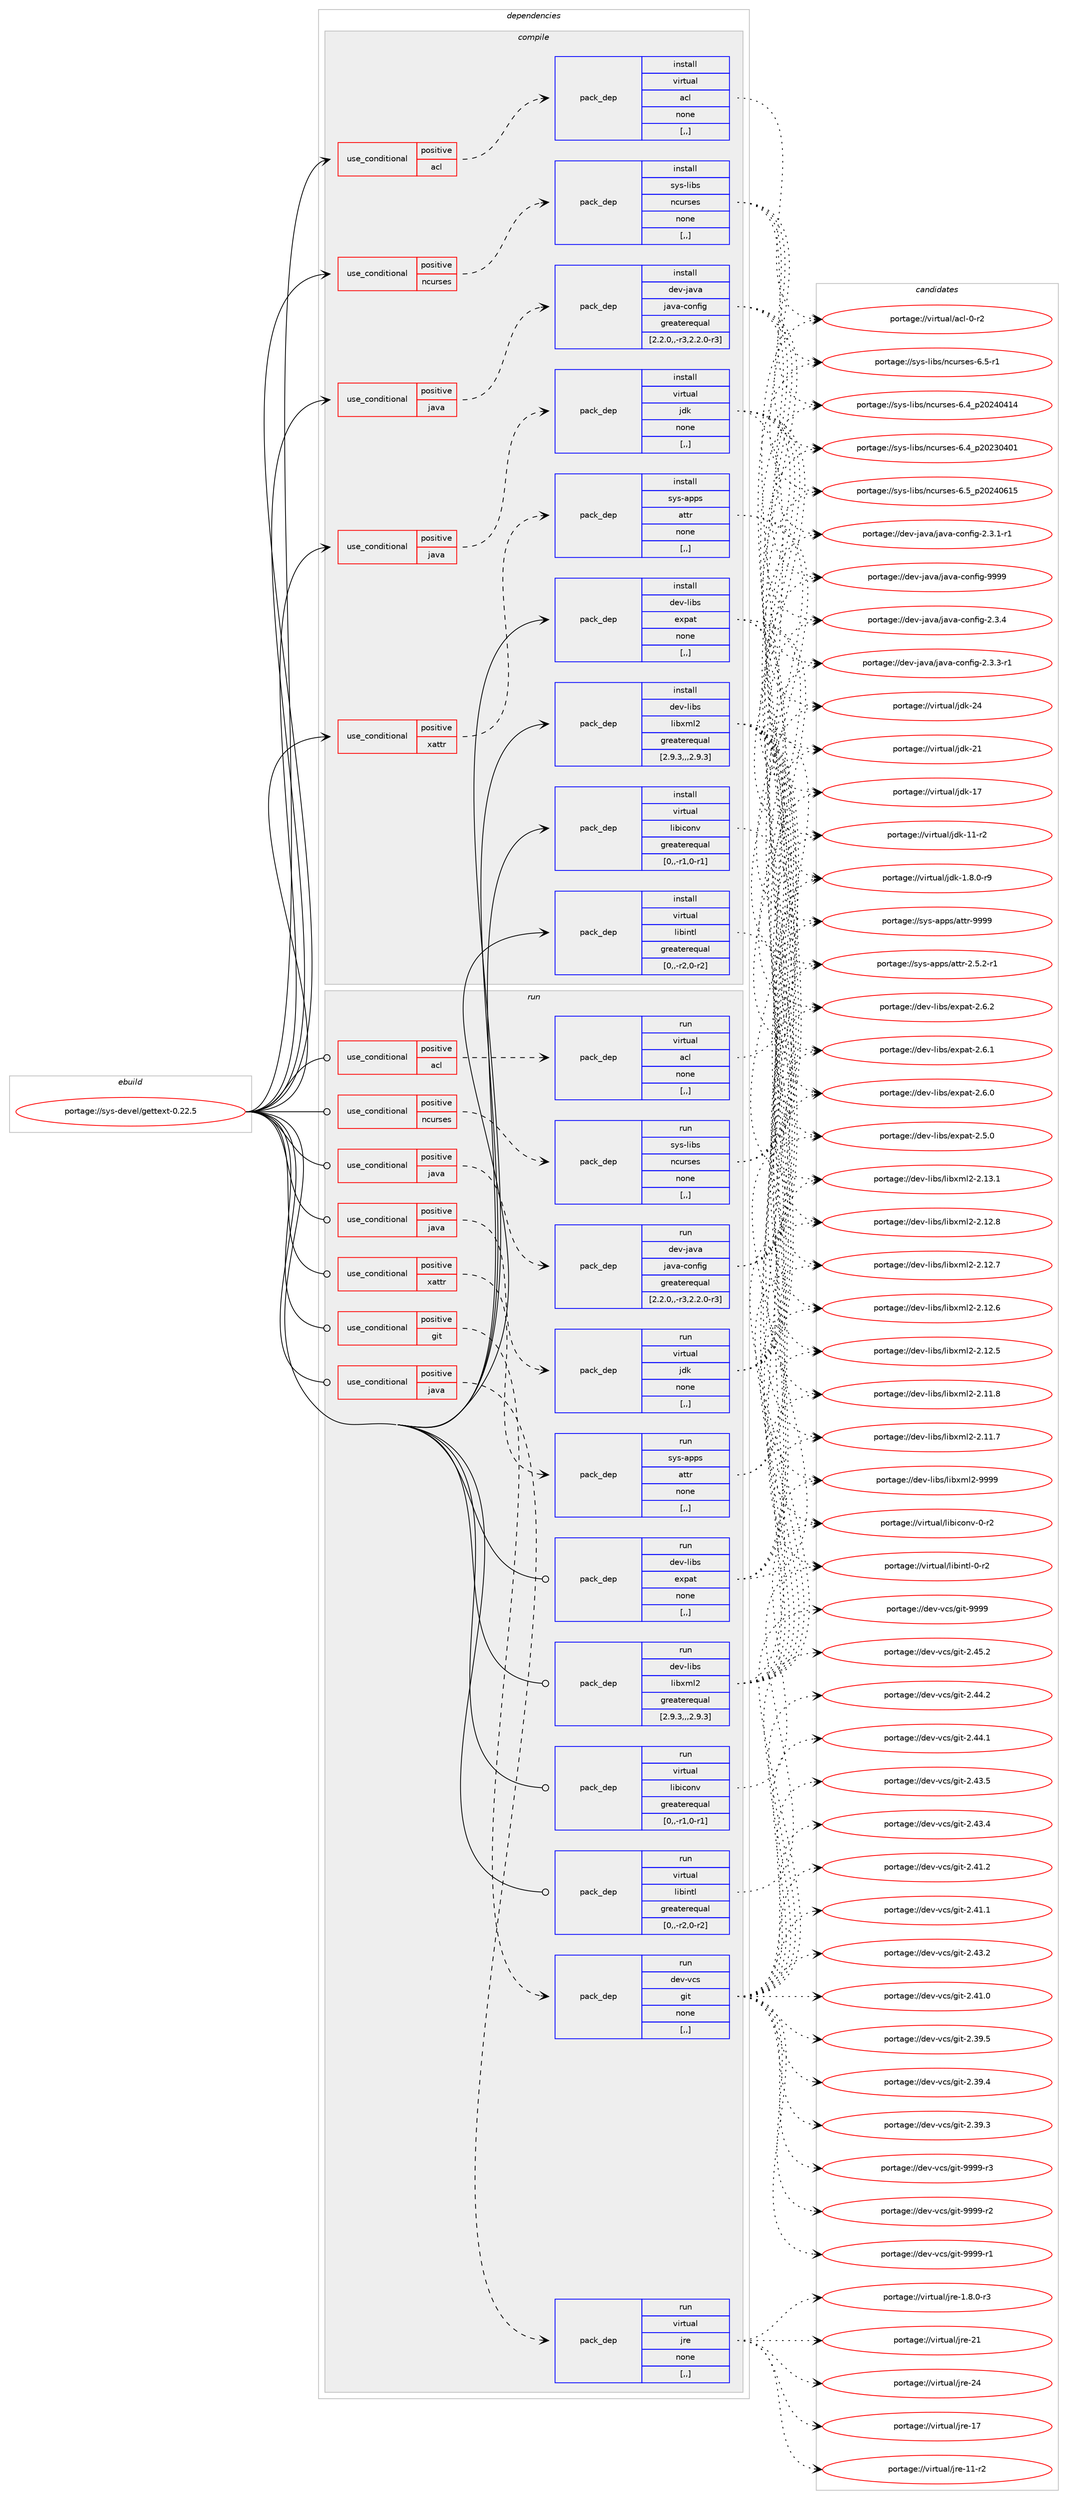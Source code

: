 digraph prolog {

# *************
# Graph options
# *************

newrank=true;
concentrate=true;
compound=true;
graph [rankdir=LR,fontname=Helvetica,fontsize=10,ranksep=1.5];#, ranksep=2.5, nodesep=0.2];
edge  [arrowhead=vee];
node  [fontname=Helvetica,fontsize=10];

# **********
# The ebuild
# **********

subgraph cluster_leftcol {
color=gray;
label=<<i>ebuild</i>>;
id [label="portage://sys-devel/gettext-0.22.5", color=red, width=4, href="../sys-devel/gettext-0.22.5.svg"];
}

# ****************
# The dependencies
# ****************

subgraph cluster_midcol {
color=gray;
label=<<i>dependencies</i>>;
subgraph cluster_compile {
fillcolor="#eeeeee";
style=filled;
label=<<i>compile</i>>;
subgraph cond115504 {
dependency433984 [label=<<TABLE BORDER="0" CELLBORDER="1" CELLSPACING="0" CELLPADDING="4"><TR><TD ROWSPAN="3" CELLPADDING="10">use_conditional</TD></TR><TR><TD>positive</TD></TR><TR><TD>acl</TD></TR></TABLE>>, shape=none, color=red];
subgraph pack315533 {
dependency433985 [label=<<TABLE BORDER="0" CELLBORDER="1" CELLSPACING="0" CELLPADDING="4" WIDTH="220"><TR><TD ROWSPAN="6" CELLPADDING="30">pack_dep</TD></TR><TR><TD WIDTH="110">install</TD></TR><TR><TD>virtual</TD></TR><TR><TD>acl</TD></TR><TR><TD>none</TD></TR><TR><TD>[,,]</TD></TR></TABLE>>, shape=none, color=blue];
}
dependency433984:e -> dependency433985:w [weight=20,style="dashed",arrowhead="vee"];
}
id:e -> dependency433984:w [weight=20,style="solid",arrowhead="vee"];
subgraph cond115505 {
dependency433986 [label=<<TABLE BORDER="0" CELLBORDER="1" CELLSPACING="0" CELLPADDING="4"><TR><TD ROWSPAN="3" CELLPADDING="10">use_conditional</TD></TR><TR><TD>positive</TD></TR><TR><TD>java</TD></TR></TABLE>>, shape=none, color=red];
subgraph pack315534 {
dependency433987 [label=<<TABLE BORDER="0" CELLBORDER="1" CELLSPACING="0" CELLPADDING="4" WIDTH="220"><TR><TD ROWSPAN="6" CELLPADDING="30">pack_dep</TD></TR><TR><TD WIDTH="110">install</TD></TR><TR><TD>dev-java</TD></TR><TR><TD>java-config</TD></TR><TR><TD>greaterequal</TD></TR><TR><TD>[2.2.0,,-r3,2.2.0-r3]</TD></TR></TABLE>>, shape=none, color=blue];
}
dependency433986:e -> dependency433987:w [weight=20,style="dashed",arrowhead="vee"];
}
id:e -> dependency433986:w [weight=20,style="solid",arrowhead="vee"];
subgraph cond115506 {
dependency433988 [label=<<TABLE BORDER="0" CELLBORDER="1" CELLSPACING="0" CELLPADDING="4"><TR><TD ROWSPAN="3" CELLPADDING="10">use_conditional</TD></TR><TR><TD>positive</TD></TR><TR><TD>java</TD></TR></TABLE>>, shape=none, color=red];
subgraph pack315535 {
dependency433989 [label=<<TABLE BORDER="0" CELLBORDER="1" CELLSPACING="0" CELLPADDING="4" WIDTH="220"><TR><TD ROWSPAN="6" CELLPADDING="30">pack_dep</TD></TR><TR><TD WIDTH="110">install</TD></TR><TR><TD>virtual</TD></TR><TR><TD>jdk</TD></TR><TR><TD>none</TD></TR><TR><TD>[,,]</TD></TR></TABLE>>, shape=none, color=blue];
}
dependency433988:e -> dependency433989:w [weight=20,style="dashed",arrowhead="vee"];
}
id:e -> dependency433988:w [weight=20,style="solid",arrowhead="vee"];
subgraph cond115507 {
dependency433990 [label=<<TABLE BORDER="0" CELLBORDER="1" CELLSPACING="0" CELLPADDING="4"><TR><TD ROWSPAN="3" CELLPADDING="10">use_conditional</TD></TR><TR><TD>positive</TD></TR><TR><TD>ncurses</TD></TR></TABLE>>, shape=none, color=red];
subgraph pack315536 {
dependency433991 [label=<<TABLE BORDER="0" CELLBORDER="1" CELLSPACING="0" CELLPADDING="4" WIDTH="220"><TR><TD ROWSPAN="6" CELLPADDING="30">pack_dep</TD></TR><TR><TD WIDTH="110">install</TD></TR><TR><TD>sys-libs</TD></TR><TR><TD>ncurses</TD></TR><TR><TD>none</TD></TR><TR><TD>[,,]</TD></TR></TABLE>>, shape=none, color=blue];
}
dependency433990:e -> dependency433991:w [weight=20,style="dashed",arrowhead="vee"];
}
id:e -> dependency433990:w [weight=20,style="solid",arrowhead="vee"];
subgraph cond115508 {
dependency433992 [label=<<TABLE BORDER="0" CELLBORDER="1" CELLSPACING="0" CELLPADDING="4"><TR><TD ROWSPAN="3" CELLPADDING="10">use_conditional</TD></TR><TR><TD>positive</TD></TR><TR><TD>xattr</TD></TR></TABLE>>, shape=none, color=red];
subgraph pack315537 {
dependency433993 [label=<<TABLE BORDER="0" CELLBORDER="1" CELLSPACING="0" CELLPADDING="4" WIDTH="220"><TR><TD ROWSPAN="6" CELLPADDING="30">pack_dep</TD></TR><TR><TD WIDTH="110">install</TD></TR><TR><TD>sys-apps</TD></TR><TR><TD>attr</TD></TR><TR><TD>none</TD></TR><TR><TD>[,,]</TD></TR></TABLE>>, shape=none, color=blue];
}
dependency433992:e -> dependency433993:w [weight=20,style="dashed",arrowhead="vee"];
}
id:e -> dependency433992:w [weight=20,style="solid",arrowhead="vee"];
subgraph pack315538 {
dependency433994 [label=<<TABLE BORDER="0" CELLBORDER="1" CELLSPACING="0" CELLPADDING="4" WIDTH="220"><TR><TD ROWSPAN="6" CELLPADDING="30">pack_dep</TD></TR><TR><TD WIDTH="110">install</TD></TR><TR><TD>dev-libs</TD></TR><TR><TD>expat</TD></TR><TR><TD>none</TD></TR><TR><TD>[,,]</TD></TR></TABLE>>, shape=none, color=blue];
}
id:e -> dependency433994:w [weight=20,style="solid",arrowhead="vee"];
subgraph pack315539 {
dependency433995 [label=<<TABLE BORDER="0" CELLBORDER="1" CELLSPACING="0" CELLPADDING="4" WIDTH="220"><TR><TD ROWSPAN="6" CELLPADDING="30">pack_dep</TD></TR><TR><TD WIDTH="110">install</TD></TR><TR><TD>dev-libs</TD></TR><TR><TD>libxml2</TD></TR><TR><TD>greaterequal</TD></TR><TR><TD>[2.9.3,,,2.9.3]</TD></TR></TABLE>>, shape=none, color=blue];
}
id:e -> dependency433995:w [weight=20,style="solid",arrowhead="vee"];
subgraph pack315540 {
dependency433996 [label=<<TABLE BORDER="0" CELLBORDER="1" CELLSPACING="0" CELLPADDING="4" WIDTH="220"><TR><TD ROWSPAN="6" CELLPADDING="30">pack_dep</TD></TR><TR><TD WIDTH="110">install</TD></TR><TR><TD>virtual</TD></TR><TR><TD>libiconv</TD></TR><TR><TD>greaterequal</TD></TR><TR><TD>[0,,-r1,0-r1]</TD></TR></TABLE>>, shape=none, color=blue];
}
id:e -> dependency433996:w [weight=20,style="solid",arrowhead="vee"];
subgraph pack315541 {
dependency433997 [label=<<TABLE BORDER="0" CELLBORDER="1" CELLSPACING="0" CELLPADDING="4" WIDTH="220"><TR><TD ROWSPAN="6" CELLPADDING="30">pack_dep</TD></TR><TR><TD WIDTH="110">install</TD></TR><TR><TD>virtual</TD></TR><TR><TD>libintl</TD></TR><TR><TD>greaterequal</TD></TR><TR><TD>[0,,-r2,0-r2]</TD></TR></TABLE>>, shape=none, color=blue];
}
id:e -> dependency433997:w [weight=20,style="solid",arrowhead="vee"];
}
subgraph cluster_compileandrun {
fillcolor="#eeeeee";
style=filled;
label=<<i>compile and run</i>>;
}
subgraph cluster_run {
fillcolor="#eeeeee";
style=filled;
label=<<i>run</i>>;
subgraph cond115509 {
dependency433998 [label=<<TABLE BORDER="0" CELLBORDER="1" CELLSPACING="0" CELLPADDING="4"><TR><TD ROWSPAN="3" CELLPADDING="10">use_conditional</TD></TR><TR><TD>positive</TD></TR><TR><TD>acl</TD></TR></TABLE>>, shape=none, color=red];
subgraph pack315542 {
dependency433999 [label=<<TABLE BORDER="0" CELLBORDER="1" CELLSPACING="0" CELLPADDING="4" WIDTH="220"><TR><TD ROWSPAN="6" CELLPADDING="30">pack_dep</TD></TR><TR><TD WIDTH="110">run</TD></TR><TR><TD>virtual</TD></TR><TR><TD>acl</TD></TR><TR><TD>none</TD></TR><TR><TD>[,,]</TD></TR></TABLE>>, shape=none, color=blue];
}
dependency433998:e -> dependency433999:w [weight=20,style="dashed",arrowhead="vee"];
}
id:e -> dependency433998:w [weight=20,style="solid",arrowhead="odot"];
subgraph cond115510 {
dependency434000 [label=<<TABLE BORDER="0" CELLBORDER="1" CELLSPACING="0" CELLPADDING="4"><TR><TD ROWSPAN="3" CELLPADDING="10">use_conditional</TD></TR><TR><TD>positive</TD></TR><TR><TD>git</TD></TR></TABLE>>, shape=none, color=red];
subgraph pack315543 {
dependency434001 [label=<<TABLE BORDER="0" CELLBORDER="1" CELLSPACING="0" CELLPADDING="4" WIDTH="220"><TR><TD ROWSPAN="6" CELLPADDING="30">pack_dep</TD></TR><TR><TD WIDTH="110">run</TD></TR><TR><TD>dev-vcs</TD></TR><TR><TD>git</TD></TR><TR><TD>none</TD></TR><TR><TD>[,,]</TD></TR></TABLE>>, shape=none, color=blue];
}
dependency434000:e -> dependency434001:w [weight=20,style="dashed",arrowhead="vee"];
}
id:e -> dependency434000:w [weight=20,style="solid",arrowhead="odot"];
subgraph cond115511 {
dependency434002 [label=<<TABLE BORDER="0" CELLBORDER="1" CELLSPACING="0" CELLPADDING="4"><TR><TD ROWSPAN="3" CELLPADDING="10">use_conditional</TD></TR><TR><TD>positive</TD></TR><TR><TD>java</TD></TR></TABLE>>, shape=none, color=red];
subgraph pack315544 {
dependency434003 [label=<<TABLE BORDER="0" CELLBORDER="1" CELLSPACING="0" CELLPADDING="4" WIDTH="220"><TR><TD ROWSPAN="6" CELLPADDING="30">pack_dep</TD></TR><TR><TD WIDTH="110">run</TD></TR><TR><TD>dev-java</TD></TR><TR><TD>java-config</TD></TR><TR><TD>greaterequal</TD></TR><TR><TD>[2.2.0,,-r3,2.2.0-r3]</TD></TR></TABLE>>, shape=none, color=blue];
}
dependency434002:e -> dependency434003:w [weight=20,style="dashed",arrowhead="vee"];
}
id:e -> dependency434002:w [weight=20,style="solid",arrowhead="odot"];
subgraph cond115512 {
dependency434004 [label=<<TABLE BORDER="0" CELLBORDER="1" CELLSPACING="0" CELLPADDING="4"><TR><TD ROWSPAN="3" CELLPADDING="10">use_conditional</TD></TR><TR><TD>positive</TD></TR><TR><TD>java</TD></TR></TABLE>>, shape=none, color=red];
subgraph pack315545 {
dependency434005 [label=<<TABLE BORDER="0" CELLBORDER="1" CELLSPACING="0" CELLPADDING="4" WIDTH="220"><TR><TD ROWSPAN="6" CELLPADDING="30">pack_dep</TD></TR><TR><TD WIDTH="110">run</TD></TR><TR><TD>virtual</TD></TR><TR><TD>jdk</TD></TR><TR><TD>none</TD></TR><TR><TD>[,,]</TD></TR></TABLE>>, shape=none, color=blue];
}
dependency434004:e -> dependency434005:w [weight=20,style="dashed",arrowhead="vee"];
}
id:e -> dependency434004:w [weight=20,style="solid",arrowhead="odot"];
subgraph cond115513 {
dependency434006 [label=<<TABLE BORDER="0" CELLBORDER="1" CELLSPACING="0" CELLPADDING="4"><TR><TD ROWSPAN="3" CELLPADDING="10">use_conditional</TD></TR><TR><TD>positive</TD></TR><TR><TD>java</TD></TR></TABLE>>, shape=none, color=red];
subgraph pack315546 {
dependency434007 [label=<<TABLE BORDER="0" CELLBORDER="1" CELLSPACING="0" CELLPADDING="4" WIDTH="220"><TR><TD ROWSPAN="6" CELLPADDING="30">pack_dep</TD></TR><TR><TD WIDTH="110">run</TD></TR><TR><TD>virtual</TD></TR><TR><TD>jre</TD></TR><TR><TD>none</TD></TR><TR><TD>[,,]</TD></TR></TABLE>>, shape=none, color=blue];
}
dependency434006:e -> dependency434007:w [weight=20,style="dashed",arrowhead="vee"];
}
id:e -> dependency434006:w [weight=20,style="solid",arrowhead="odot"];
subgraph cond115514 {
dependency434008 [label=<<TABLE BORDER="0" CELLBORDER="1" CELLSPACING="0" CELLPADDING="4"><TR><TD ROWSPAN="3" CELLPADDING="10">use_conditional</TD></TR><TR><TD>positive</TD></TR><TR><TD>ncurses</TD></TR></TABLE>>, shape=none, color=red];
subgraph pack315547 {
dependency434009 [label=<<TABLE BORDER="0" CELLBORDER="1" CELLSPACING="0" CELLPADDING="4" WIDTH="220"><TR><TD ROWSPAN="6" CELLPADDING="30">pack_dep</TD></TR><TR><TD WIDTH="110">run</TD></TR><TR><TD>sys-libs</TD></TR><TR><TD>ncurses</TD></TR><TR><TD>none</TD></TR><TR><TD>[,,]</TD></TR></TABLE>>, shape=none, color=blue];
}
dependency434008:e -> dependency434009:w [weight=20,style="dashed",arrowhead="vee"];
}
id:e -> dependency434008:w [weight=20,style="solid",arrowhead="odot"];
subgraph cond115515 {
dependency434010 [label=<<TABLE BORDER="0" CELLBORDER="1" CELLSPACING="0" CELLPADDING="4"><TR><TD ROWSPAN="3" CELLPADDING="10">use_conditional</TD></TR><TR><TD>positive</TD></TR><TR><TD>xattr</TD></TR></TABLE>>, shape=none, color=red];
subgraph pack315548 {
dependency434011 [label=<<TABLE BORDER="0" CELLBORDER="1" CELLSPACING="0" CELLPADDING="4" WIDTH="220"><TR><TD ROWSPAN="6" CELLPADDING="30">pack_dep</TD></TR><TR><TD WIDTH="110">run</TD></TR><TR><TD>sys-apps</TD></TR><TR><TD>attr</TD></TR><TR><TD>none</TD></TR><TR><TD>[,,]</TD></TR></TABLE>>, shape=none, color=blue];
}
dependency434010:e -> dependency434011:w [weight=20,style="dashed",arrowhead="vee"];
}
id:e -> dependency434010:w [weight=20,style="solid",arrowhead="odot"];
subgraph pack315549 {
dependency434012 [label=<<TABLE BORDER="0" CELLBORDER="1" CELLSPACING="0" CELLPADDING="4" WIDTH="220"><TR><TD ROWSPAN="6" CELLPADDING="30">pack_dep</TD></TR><TR><TD WIDTH="110">run</TD></TR><TR><TD>dev-libs</TD></TR><TR><TD>expat</TD></TR><TR><TD>none</TD></TR><TR><TD>[,,]</TD></TR></TABLE>>, shape=none, color=blue];
}
id:e -> dependency434012:w [weight=20,style="solid",arrowhead="odot"];
subgraph pack315550 {
dependency434013 [label=<<TABLE BORDER="0" CELLBORDER="1" CELLSPACING="0" CELLPADDING="4" WIDTH="220"><TR><TD ROWSPAN="6" CELLPADDING="30">pack_dep</TD></TR><TR><TD WIDTH="110">run</TD></TR><TR><TD>dev-libs</TD></TR><TR><TD>libxml2</TD></TR><TR><TD>greaterequal</TD></TR><TR><TD>[2.9.3,,,2.9.3]</TD></TR></TABLE>>, shape=none, color=blue];
}
id:e -> dependency434013:w [weight=20,style="solid",arrowhead="odot"];
subgraph pack315551 {
dependency434014 [label=<<TABLE BORDER="0" CELLBORDER="1" CELLSPACING="0" CELLPADDING="4" WIDTH="220"><TR><TD ROWSPAN="6" CELLPADDING="30">pack_dep</TD></TR><TR><TD WIDTH="110">run</TD></TR><TR><TD>virtual</TD></TR><TR><TD>libiconv</TD></TR><TR><TD>greaterequal</TD></TR><TR><TD>[0,,-r1,0-r1]</TD></TR></TABLE>>, shape=none, color=blue];
}
id:e -> dependency434014:w [weight=20,style="solid",arrowhead="odot"];
subgraph pack315552 {
dependency434015 [label=<<TABLE BORDER="0" CELLBORDER="1" CELLSPACING="0" CELLPADDING="4" WIDTH="220"><TR><TD ROWSPAN="6" CELLPADDING="30">pack_dep</TD></TR><TR><TD WIDTH="110">run</TD></TR><TR><TD>virtual</TD></TR><TR><TD>libintl</TD></TR><TR><TD>greaterequal</TD></TR><TR><TD>[0,,-r2,0-r2]</TD></TR></TABLE>>, shape=none, color=blue];
}
id:e -> dependency434015:w [weight=20,style="solid",arrowhead="odot"];
}
}

# **************
# The candidates
# **************

subgraph cluster_choices {
rank=same;
color=gray;
label=<<i>candidates</i>>;

subgraph choice315533 {
color=black;
nodesep=1;
choice1181051141161179710847979910845484511450 [label="portage://virtual/acl-0-r2", color=red, width=4,href="../virtual/acl-0-r2.svg"];
dependency433985:e -> choice1181051141161179710847979910845484511450:w [style=dotted,weight="100"];
}
subgraph choice315534 {
color=black;
nodesep=1;
choice10010111845106971189747106971189745991111101021051034557575757 [label="portage://dev-java/java-config-9999", color=red, width=4,href="../dev-java/java-config-9999.svg"];
choice1001011184510697118974710697118974599111110102105103455046514652 [label="portage://dev-java/java-config-2.3.4", color=red, width=4,href="../dev-java/java-config-2.3.4.svg"];
choice10010111845106971189747106971189745991111101021051034550465146514511449 [label="portage://dev-java/java-config-2.3.3-r1", color=red, width=4,href="../dev-java/java-config-2.3.3-r1.svg"];
choice10010111845106971189747106971189745991111101021051034550465146494511449 [label="portage://dev-java/java-config-2.3.1-r1", color=red, width=4,href="../dev-java/java-config-2.3.1-r1.svg"];
dependency433987:e -> choice10010111845106971189747106971189745991111101021051034557575757:w [style=dotted,weight="100"];
dependency433987:e -> choice1001011184510697118974710697118974599111110102105103455046514652:w [style=dotted,weight="100"];
dependency433987:e -> choice10010111845106971189747106971189745991111101021051034550465146514511449:w [style=dotted,weight="100"];
dependency433987:e -> choice10010111845106971189747106971189745991111101021051034550465146494511449:w [style=dotted,weight="100"];
}
subgraph choice315535 {
color=black;
nodesep=1;
choice1181051141161179710847106100107455052 [label="portage://virtual/jdk-24", color=red, width=4,href="../virtual/jdk-24.svg"];
choice1181051141161179710847106100107455049 [label="portage://virtual/jdk-21", color=red, width=4,href="../virtual/jdk-21.svg"];
choice1181051141161179710847106100107454955 [label="portage://virtual/jdk-17", color=red, width=4,href="../virtual/jdk-17.svg"];
choice11810511411611797108471061001074549494511450 [label="portage://virtual/jdk-11-r2", color=red, width=4,href="../virtual/jdk-11-r2.svg"];
choice11810511411611797108471061001074549465646484511457 [label="portage://virtual/jdk-1.8.0-r9", color=red, width=4,href="../virtual/jdk-1.8.0-r9.svg"];
dependency433989:e -> choice1181051141161179710847106100107455052:w [style=dotted,weight="100"];
dependency433989:e -> choice1181051141161179710847106100107455049:w [style=dotted,weight="100"];
dependency433989:e -> choice1181051141161179710847106100107454955:w [style=dotted,weight="100"];
dependency433989:e -> choice11810511411611797108471061001074549494511450:w [style=dotted,weight="100"];
dependency433989:e -> choice11810511411611797108471061001074549465646484511457:w [style=dotted,weight="100"];
}
subgraph choice315536 {
color=black;
nodesep=1;
choice1151211154510810598115471109911711411510111545544653951125048505248544953 [label="portage://sys-libs/ncurses-6.5_p20240615", color=red, width=4,href="../sys-libs/ncurses-6.5_p20240615.svg"];
choice11512111545108105981154711099117114115101115455446534511449 [label="portage://sys-libs/ncurses-6.5-r1", color=red, width=4,href="../sys-libs/ncurses-6.5-r1.svg"];
choice1151211154510810598115471109911711411510111545544652951125048505248524952 [label="portage://sys-libs/ncurses-6.4_p20240414", color=red, width=4,href="../sys-libs/ncurses-6.4_p20240414.svg"];
choice1151211154510810598115471109911711411510111545544652951125048505148524849 [label="portage://sys-libs/ncurses-6.4_p20230401", color=red, width=4,href="../sys-libs/ncurses-6.4_p20230401.svg"];
dependency433991:e -> choice1151211154510810598115471109911711411510111545544653951125048505248544953:w [style=dotted,weight="100"];
dependency433991:e -> choice11512111545108105981154711099117114115101115455446534511449:w [style=dotted,weight="100"];
dependency433991:e -> choice1151211154510810598115471109911711411510111545544652951125048505248524952:w [style=dotted,weight="100"];
dependency433991:e -> choice1151211154510810598115471109911711411510111545544652951125048505148524849:w [style=dotted,weight="100"];
}
subgraph choice315537 {
color=black;
nodesep=1;
choice115121115459711211211547971161161144557575757 [label="portage://sys-apps/attr-9999", color=red, width=4,href="../sys-apps/attr-9999.svg"];
choice115121115459711211211547971161161144550465346504511449 [label="portage://sys-apps/attr-2.5.2-r1", color=red, width=4,href="../sys-apps/attr-2.5.2-r1.svg"];
dependency433993:e -> choice115121115459711211211547971161161144557575757:w [style=dotted,weight="100"];
dependency433993:e -> choice115121115459711211211547971161161144550465346504511449:w [style=dotted,weight="100"];
}
subgraph choice315538 {
color=black;
nodesep=1;
choice10010111845108105981154710112011297116455046544650 [label="portage://dev-libs/expat-2.6.2", color=red, width=4,href="../dev-libs/expat-2.6.2.svg"];
choice10010111845108105981154710112011297116455046544649 [label="portage://dev-libs/expat-2.6.1", color=red, width=4,href="../dev-libs/expat-2.6.1.svg"];
choice10010111845108105981154710112011297116455046544648 [label="portage://dev-libs/expat-2.6.0", color=red, width=4,href="../dev-libs/expat-2.6.0.svg"];
choice10010111845108105981154710112011297116455046534648 [label="portage://dev-libs/expat-2.5.0", color=red, width=4,href="../dev-libs/expat-2.5.0.svg"];
dependency433994:e -> choice10010111845108105981154710112011297116455046544650:w [style=dotted,weight="100"];
dependency433994:e -> choice10010111845108105981154710112011297116455046544649:w [style=dotted,weight="100"];
dependency433994:e -> choice10010111845108105981154710112011297116455046544648:w [style=dotted,weight="100"];
dependency433994:e -> choice10010111845108105981154710112011297116455046534648:w [style=dotted,weight="100"];
}
subgraph choice315539 {
color=black;
nodesep=1;
choice10010111845108105981154710810598120109108504557575757 [label="portage://dev-libs/libxml2-9999", color=red, width=4,href="../dev-libs/libxml2-9999.svg"];
choice100101118451081059811547108105981201091085045504649514649 [label="portage://dev-libs/libxml2-2.13.1", color=red, width=4,href="../dev-libs/libxml2-2.13.1.svg"];
choice100101118451081059811547108105981201091085045504649504656 [label="portage://dev-libs/libxml2-2.12.8", color=red, width=4,href="../dev-libs/libxml2-2.12.8.svg"];
choice100101118451081059811547108105981201091085045504649504655 [label="portage://dev-libs/libxml2-2.12.7", color=red, width=4,href="../dev-libs/libxml2-2.12.7.svg"];
choice100101118451081059811547108105981201091085045504649504654 [label="portage://dev-libs/libxml2-2.12.6", color=red, width=4,href="../dev-libs/libxml2-2.12.6.svg"];
choice100101118451081059811547108105981201091085045504649504653 [label="portage://dev-libs/libxml2-2.12.5", color=red, width=4,href="../dev-libs/libxml2-2.12.5.svg"];
choice100101118451081059811547108105981201091085045504649494656 [label="portage://dev-libs/libxml2-2.11.8", color=red, width=4,href="../dev-libs/libxml2-2.11.8.svg"];
choice100101118451081059811547108105981201091085045504649494655 [label="portage://dev-libs/libxml2-2.11.7", color=red, width=4,href="../dev-libs/libxml2-2.11.7.svg"];
dependency433995:e -> choice10010111845108105981154710810598120109108504557575757:w [style=dotted,weight="100"];
dependency433995:e -> choice100101118451081059811547108105981201091085045504649514649:w [style=dotted,weight="100"];
dependency433995:e -> choice100101118451081059811547108105981201091085045504649504656:w [style=dotted,weight="100"];
dependency433995:e -> choice100101118451081059811547108105981201091085045504649504655:w [style=dotted,weight="100"];
dependency433995:e -> choice100101118451081059811547108105981201091085045504649504654:w [style=dotted,weight="100"];
dependency433995:e -> choice100101118451081059811547108105981201091085045504649504653:w [style=dotted,weight="100"];
dependency433995:e -> choice100101118451081059811547108105981201091085045504649494656:w [style=dotted,weight="100"];
dependency433995:e -> choice100101118451081059811547108105981201091085045504649494655:w [style=dotted,weight="100"];
}
subgraph choice315540 {
color=black;
nodesep=1;
choice1181051141161179710847108105981059911111011845484511450 [label="portage://virtual/libiconv-0-r2", color=red, width=4,href="../virtual/libiconv-0-r2.svg"];
dependency433996:e -> choice1181051141161179710847108105981059911111011845484511450:w [style=dotted,weight="100"];
}
subgraph choice315541 {
color=black;
nodesep=1;
choice11810511411611797108471081059810511011610845484511450 [label="portage://virtual/libintl-0-r2", color=red, width=4,href="../virtual/libintl-0-r2.svg"];
dependency433997:e -> choice11810511411611797108471081059810511011610845484511450:w [style=dotted,weight="100"];
}
subgraph choice315542 {
color=black;
nodesep=1;
choice1181051141161179710847979910845484511450 [label="portage://virtual/acl-0-r2", color=red, width=4,href="../virtual/acl-0-r2.svg"];
dependency433999:e -> choice1181051141161179710847979910845484511450:w [style=dotted,weight="100"];
}
subgraph choice315543 {
color=black;
nodesep=1;
choice10010111845118991154710310511645575757574511451 [label="portage://dev-vcs/git-9999-r3", color=red, width=4,href="../dev-vcs/git-9999-r3.svg"];
choice10010111845118991154710310511645575757574511450 [label="portage://dev-vcs/git-9999-r2", color=red, width=4,href="../dev-vcs/git-9999-r2.svg"];
choice10010111845118991154710310511645575757574511449 [label="portage://dev-vcs/git-9999-r1", color=red, width=4,href="../dev-vcs/git-9999-r1.svg"];
choice1001011184511899115471031051164557575757 [label="portage://dev-vcs/git-9999", color=red, width=4,href="../dev-vcs/git-9999.svg"];
choice10010111845118991154710310511645504652534650 [label="portage://dev-vcs/git-2.45.2", color=red, width=4,href="../dev-vcs/git-2.45.2.svg"];
choice10010111845118991154710310511645504652524650 [label="portage://dev-vcs/git-2.44.2", color=red, width=4,href="../dev-vcs/git-2.44.2.svg"];
choice10010111845118991154710310511645504652524649 [label="portage://dev-vcs/git-2.44.1", color=red, width=4,href="../dev-vcs/git-2.44.1.svg"];
choice10010111845118991154710310511645504652514653 [label="portage://dev-vcs/git-2.43.5", color=red, width=4,href="../dev-vcs/git-2.43.5.svg"];
choice10010111845118991154710310511645504652514652 [label="portage://dev-vcs/git-2.43.4", color=red, width=4,href="../dev-vcs/git-2.43.4.svg"];
choice10010111845118991154710310511645504652514650 [label="portage://dev-vcs/git-2.43.2", color=red, width=4,href="../dev-vcs/git-2.43.2.svg"];
choice10010111845118991154710310511645504652494650 [label="portage://dev-vcs/git-2.41.2", color=red, width=4,href="../dev-vcs/git-2.41.2.svg"];
choice10010111845118991154710310511645504652494649 [label="portage://dev-vcs/git-2.41.1", color=red, width=4,href="../dev-vcs/git-2.41.1.svg"];
choice10010111845118991154710310511645504652494648 [label="portage://dev-vcs/git-2.41.0", color=red, width=4,href="../dev-vcs/git-2.41.0.svg"];
choice10010111845118991154710310511645504651574653 [label="portage://dev-vcs/git-2.39.5", color=red, width=4,href="../dev-vcs/git-2.39.5.svg"];
choice10010111845118991154710310511645504651574652 [label="portage://dev-vcs/git-2.39.4", color=red, width=4,href="../dev-vcs/git-2.39.4.svg"];
choice10010111845118991154710310511645504651574651 [label="portage://dev-vcs/git-2.39.3", color=red, width=4,href="../dev-vcs/git-2.39.3.svg"];
dependency434001:e -> choice10010111845118991154710310511645575757574511451:w [style=dotted,weight="100"];
dependency434001:e -> choice10010111845118991154710310511645575757574511450:w [style=dotted,weight="100"];
dependency434001:e -> choice10010111845118991154710310511645575757574511449:w [style=dotted,weight="100"];
dependency434001:e -> choice1001011184511899115471031051164557575757:w [style=dotted,weight="100"];
dependency434001:e -> choice10010111845118991154710310511645504652534650:w [style=dotted,weight="100"];
dependency434001:e -> choice10010111845118991154710310511645504652524650:w [style=dotted,weight="100"];
dependency434001:e -> choice10010111845118991154710310511645504652524649:w [style=dotted,weight="100"];
dependency434001:e -> choice10010111845118991154710310511645504652514653:w [style=dotted,weight="100"];
dependency434001:e -> choice10010111845118991154710310511645504652514652:w [style=dotted,weight="100"];
dependency434001:e -> choice10010111845118991154710310511645504652514650:w [style=dotted,weight="100"];
dependency434001:e -> choice10010111845118991154710310511645504652494650:w [style=dotted,weight="100"];
dependency434001:e -> choice10010111845118991154710310511645504652494649:w [style=dotted,weight="100"];
dependency434001:e -> choice10010111845118991154710310511645504652494648:w [style=dotted,weight="100"];
dependency434001:e -> choice10010111845118991154710310511645504651574653:w [style=dotted,weight="100"];
dependency434001:e -> choice10010111845118991154710310511645504651574652:w [style=dotted,weight="100"];
dependency434001:e -> choice10010111845118991154710310511645504651574651:w [style=dotted,weight="100"];
}
subgraph choice315544 {
color=black;
nodesep=1;
choice10010111845106971189747106971189745991111101021051034557575757 [label="portage://dev-java/java-config-9999", color=red, width=4,href="../dev-java/java-config-9999.svg"];
choice1001011184510697118974710697118974599111110102105103455046514652 [label="portage://dev-java/java-config-2.3.4", color=red, width=4,href="../dev-java/java-config-2.3.4.svg"];
choice10010111845106971189747106971189745991111101021051034550465146514511449 [label="portage://dev-java/java-config-2.3.3-r1", color=red, width=4,href="../dev-java/java-config-2.3.3-r1.svg"];
choice10010111845106971189747106971189745991111101021051034550465146494511449 [label="portage://dev-java/java-config-2.3.1-r1", color=red, width=4,href="../dev-java/java-config-2.3.1-r1.svg"];
dependency434003:e -> choice10010111845106971189747106971189745991111101021051034557575757:w [style=dotted,weight="100"];
dependency434003:e -> choice1001011184510697118974710697118974599111110102105103455046514652:w [style=dotted,weight="100"];
dependency434003:e -> choice10010111845106971189747106971189745991111101021051034550465146514511449:w [style=dotted,weight="100"];
dependency434003:e -> choice10010111845106971189747106971189745991111101021051034550465146494511449:w [style=dotted,weight="100"];
}
subgraph choice315545 {
color=black;
nodesep=1;
choice1181051141161179710847106100107455052 [label="portage://virtual/jdk-24", color=red, width=4,href="../virtual/jdk-24.svg"];
choice1181051141161179710847106100107455049 [label="portage://virtual/jdk-21", color=red, width=4,href="../virtual/jdk-21.svg"];
choice1181051141161179710847106100107454955 [label="portage://virtual/jdk-17", color=red, width=4,href="../virtual/jdk-17.svg"];
choice11810511411611797108471061001074549494511450 [label="portage://virtual/jdk-11-r2", color=red, width=4,href="../virtual/jdk-11-r2.svg"];
choice11810511411611797108471061001074549465646484511457 [label="portage://virtual/jdk-1.8.0-r9", color=red, width=4,href="../virtual/jdk-1.8.0-r9.svg"];
dependency434005:e -> choice1181051141161179710847106100107455052:w [style=dotted,weight="100"];
dependency434005:e -> choice1181051141161179710847106100107455049:w [style=dotted,weight="100"];
dependency434005:e -> choice1181051141161179710847106100107454955:w [style=dotted,weight="100"];
dependency434005:e -> choice11810511411611797108471061001074549494511450:w [style=dotted,weight="100"];
dependency434005:e -> choice11810511411611797108471061001074549465646484511457:w [style=dotted,weight="100"];
}
subgraph choice315546 {
color=black;
nodesep=1;
choice1181051141161179710847106114101455052 [label="portage://virtual/jre-24", color=red, width=4,href="../virtual/jre-24.svg"];
choice1181051141161179710847106114101455049 [label="portage://virtual/jre-21", color=red, width=4,href="../virtual/jre-21.svg"];
choice1181051141161179710847106114101454955 [label="portage://virtual/jre-17", color=red, width=4,href="../virtual/jre-17.svg"];
choice11810511411611797108471061141014549494511450 [label="portage://virtual/jre-11-r2", color=red, width=4,href="../virtual/jre-11-r2.svg"];
choice11810511411611797108471061141014549465646484511451 [label="portage://virtual/jre-1.8.0-r3", color=red, width=4,href="../virtual/jre-1.8.0-r3.svg"];
dependency434007:e -> choice1181051141161179710847106114101455052:w [style=dotted,weight="100"];
dependency434007:e -> choice1181051141161179710847106114101455049:w [style=dotted,weight="100"];
dependency434007:e -> choice1181051141161179710847106114101454955:w [style=dotted,weight="100"];
dependency434007:e -> choice11810511411611797108471061141014549494511450:w [style=dotted,weight="100"];
dependency434007:e -> choice11810511411611797108471061141014549465646484511451:w [style=dotted,weight="100"];
}
subgraph choice315547 {
color=black;
nodesep=1;
choice1151211154510810598115471109911711411510111545544653951125048505248544953 [label="portage://sys-libs/ncurses-6.5_p20240615", color=red, width=4,href="../sys-libs/ncurses-6.5_p20240615.svg"];
choice11512111545108105981154711099117114115101115455446534511449 [label="portage://sys-libs/ncurses-6.5-r1", color=red, width=4,href="../sys-libs/ncurses-6.5-r1.svg"];
choice1151211154510810598115471109911711411510111545544652951125048505248524952 [label="portage://sys-libs/ncurses-6.4_p20240414", color=red, width=4,href="../sys-libs/ncurses-6.4_p20240414.svg"];
choice1151211154510810598115471109911711411510111545544652951125048505148524849 [label="portage://sys-libs/ncurses-6.4_p20230401", color=red, width=4,href="../sys-libs/ncurses-6.4_p20230401.svg"];
dependency434009:e -> choice1151211154510810598115471109911711411510111545544653951125048505248544953:w [style=dotted,weight="100"];
dependency434009:e -> choice11512111545108105981154711099117114115101115455446534511449:w [style=dotted,weight="100"];
dependency434009:e -> choice1151211154510810598115471109911711411510111545544652951125048505248524952:w [style=dotted,weight="100"];
dependency434009:e -> choice1151211154510810598115471109911711411510111545544652951125048505148524849:w [style=dotted,weight="100"];
}
subgraph choice315548 {
color=black;
nodesep=1;
choice115121115459711211211547971161161144557575757 [label="portage://sys-apps/attr-9999", color=red, width=4,href="../sys-apps/attr-9999.svg"];
choice115121115459711211211547971161161144550465346504511449 [label="portage://sys-apps/attr-2.5.2-r1", color=red, width=4,href="../sys-apps/attr-2.5.2-r1.svg"];
dependency434011:e -> choice115121115459711211211547971161161144557575757:w [style=dotted,weight="100"];
dependency434011:e -> choice115121115459711211211547971161161144550465346504511449:w [style=dotted,weight="100"];
}
subgraph choice315549 {
color=black;
nodesep=1;
choice10010111845108105981154710112011297116455046544650 [label="portage://dev-libs/expat-2.6.2", color=red, width=4,href="../dev-libs/expat-2.6.2.svg"];
choice10010111845108105981154710112011297116455046544649 [label="portage://dev-libs/expat-2.6.1", color=red, width=4,href="../dev-libs/expat-2.6.1.svg"];
choice10010111845108105981154710112011297116455046544648 [label="portage://dev-libs/expat-2.6.0", color=red, width=4,href="../dev-libs/expat-2.6.0.svg"];
choice10010111845108105981154710112011297116455046534648 [label="portage://dev-libs/expat-2.5.0", color=red, width=4,href="../dev-libs/expat-2.5.0.svg"];
dependency434012:e -> choice10010111845108105981154710112011297116455046544650:w [style=dotted,weight="100"];
dependency434012:e -> choice10010111845108105981154710112011297116455046544649:w [style=dotted,weight="100"];
dependency434012:e -> choice10010111845108105981154710112011297116455046544648:w [style=dotted,weight="100"];
dependency434012:e -> choice10010111845108105981154710112011297116455046534648:w [style=dotted,weight="100"];
}
subgraph choice315550 {
color=black;
nodesep=1;
choice10010111845108105981154710810598120109108504557575757 [label="portage://dev-libs/libxml2-9999", color=red, width=4,href="../dev-libs/libxml2-9999.svg"];
choice100101118451081059811547108105981201091085045504649514649 [label="portage://dev-libs/libxml2-2.13.1", color=red, width=4,href="../dev-libs/libxml2-2.13.1.svg"];
choice100101118451081059811547108105981201091085045504649504656 [label="portage://dev-libs/libxml2-2.12.8", color=red, width=4,href="../dev-libs/libxml2-2.12.8.svg"];
choice100101118451081059811547108105981201091085045504649504655 [label="portage://dev-libs/libxml2-2.12.7", color=red, width=4,href="../dev-libs/libxml2-2.12.7.svg"];
choice100101118451081059811547108105981201091085045504649504654 [label="portage://dev-libs/libxml2-2.12.6", color=red, width=4,href="../dev-libs/libxml2-2.12.6.svg"];
choice100101118451081059811547108105981201091085045504649504653 [label="portage://dev-libs/libxml2-2.12.5", color=red, width=4,href="../dev-libs/libxml2-2.12.5.svg"];
choice100101118451081059811547108105981201091085045504649494656 [label="portage://dev-libs/libxml2-2.11.8", color=red, width=4,href="../dev-libs/libxml2-2.11.8.svg"];
choice100101118451081059811547108105981201091085045504649494655 [label="portage://dev-libs/libxml2-2.11.7", color=red, width=4,href="../dev-libs/libxml2-2.11.7.svg"];
dependency434013:e -> choice10010111845108105981154710810598120109108504557575757:w [style=dotted,weight="100"];
dependency434013:e -> choice100101118451081059811547108105981201091085045504649514649:w [style=dotted,weight="100"];
dependency434013:e -> choice100101118451081059811547108105981201091085045504649504656:w [style=dotted,weight="100"];
dependency434013:e -> choice100101118451081059811547108105981201091085045504649504655:w [style=dotted,weight="100"];
dependency434013:e -> choice100101118451081059811547108105981201091085045504649504654:w [style=dotted,weight="100"];
dependency434013:e -> choice100101118451081059811547108105981201091085045504649504653:w [style=dotted,weight="100"];
dependency434013:e -> choice100101118451081059811547108105981201091085045504649494656:w [style=dotted,weight="100"];
dependency434013:e -> choice100101118451081059811547108105981201091085045504649494655:w [style=dotted,weight="100"];
}
subgraph choice315551 {
color=black;
nodesep=1;
choice1181051141161179710847108105981059911111011845484511450 [label="portage://virtual/libiconv-0-r2", color=red, width=4,href="../virtual/libiconv-0-r2.svg"];
dependency434014:e -> choice1181051141161179710847108105981059911111011845484511450:w [style=dotted,weight="100"];
}
subgraph choice315552 {
color=black;
nodesep=1;
choice11810511411611797108471081059810511011610845484511450 [label="portage://virtual/libintl-0-r2", color=red, width=4,href="../virtual/libintl-0-r2.svg"];
dependency434015:e -> choice11810511411611797108471081059810511011610845484511450:w [style=dotted,weight="100"];
}
}

}
